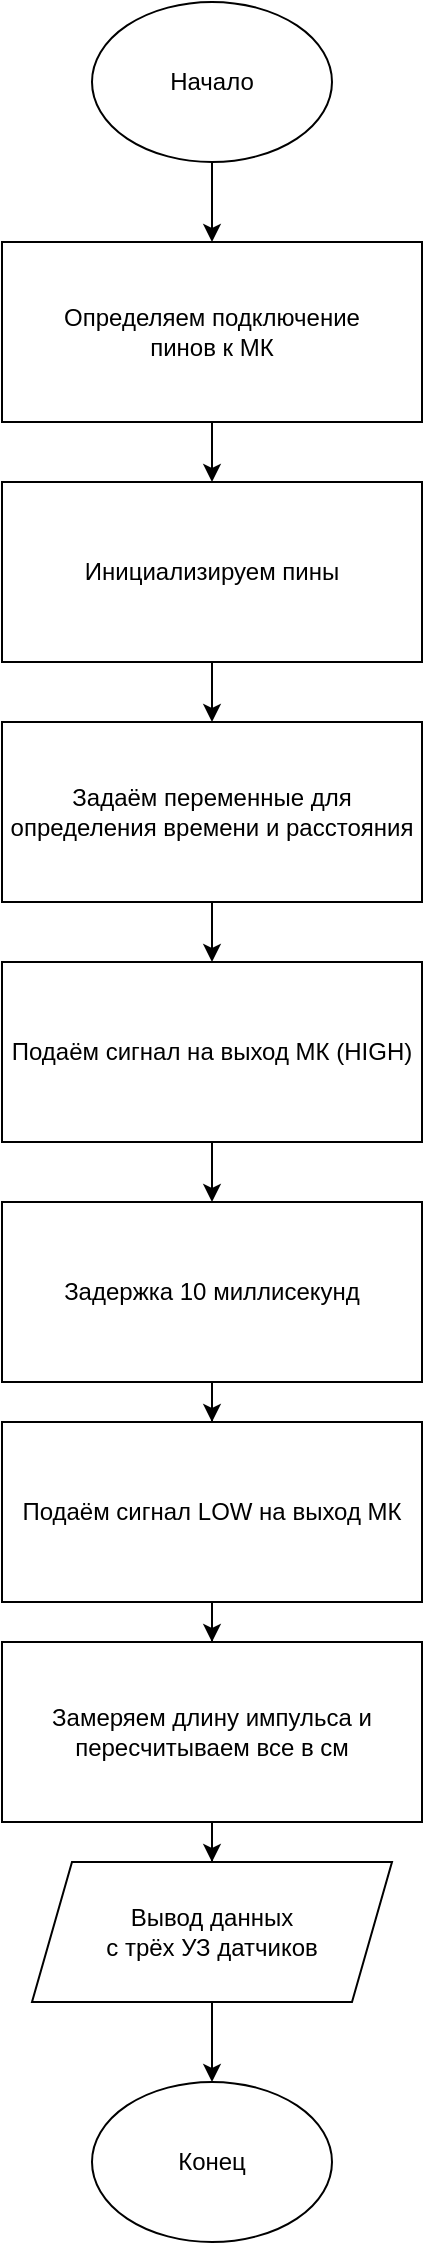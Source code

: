 <mxfile version="20.0.1" type="github">
  <diagram id="-viC0kMm4LhaJpBqiEl6" name="Page-1">
    <mxGraphModel dx="2031" dy="1053" grid="1" gridSize="10" guides="1" tooltips="1" connect="1" arrows="1" fold="1" page="1" pageScale="1" pageWidth="827" pageHeight="1169" math="0" shadow="0">
      <root>
        <mxCell id="0" />
        <mxCell id="1" parent="0" />
        <mxCell id="7HWZvBNkfLHPfYo_Z0tD-20" style="edgeStyle=orthogonalEdgeStyle;rounded=0;orthogonalLoop=1;jettySize=auto;html=1;exitX=0.5;exitY=1;exitDx=0;exitDy=0;" edge="1" parent="1" source="7HWZvBNkfLHPfYo_Z0tD-1" target="7HWZvBNkfLHPfYo_Z0tD-2">
          <mxGeometry relative="1" as="geometry" />
        </mxCell>
        <mxCell id="7HWZvBNkfLHPfYo_Z0tD-1" value="Начало" style="ellipse;whiteSpace=wrap;html=1;" vertex="1" parent="1">
          <mxGeometry x="340" y="30" width="120" height="80" as="geometry" />
        </mxCell>
        <mxCell id="7HWZvBNkfLHPfYo_Z0tD-21" style="edgeStyle=orthogonalEdgeStyle;rounded=0;orthogonalLoop=1;jettySize=auto;html=1;exitX=0.5;exitY=1;exitDx=0;exitDy=0;" edge="1" parent="1" source="7HWZvBNkfLHPfYo_Z0tD-2" target="7HWZvBNkfLHPfYo_Z0tD-3">
          <mxGeometry relative="1" as="geometry" />
        </mxCell>
        <mxCell id="7HWZvBNkfLHPfYo_Z0tD-2" value="Определяем подключение &lt;br&gt;пинов к МК" style="rounded=0;whiteSpace=wrap;html=1;" vertex="1" parent="1">
          <mxGeometry x="295" y="150" width="210" height="90" as="geometry" />
        </mxCell>
        <mxCell id="7HWZvBNkfLHPfYo_Z0tD-22" style="edgeStyle=orthogonalEdgeStyle;rounded=0;orthogonalLoop=1;jettySize=auto;html=1;exitX=0.5;exitY=1;exitDx=0;exitDy=0;" edge="1" parent="1" source="7HWZvBNkfLHPfYo_Z0tD-3" target="7HWZvBNkfLHPfYo_Z0tD-4">
          <mxGeometry relative="1" as="geometry" />
        </mxCell>
        <mxCell id="7HWZvBNkfLHPfYo_Z0tD-3" value="Инициализируем пины" style="rounded=0;whiteSpace=wrap;html=1;" vertex="1" parent="1">
          <mxGeometry x="295" y="270" width="210" height="90" as="geometry" />
        </mxCell>
        <mxCell id="7HWZvBNkfLHPfYo_Z0tD-23" style="edgeStyle=orthogonalEdgeStyle;rounded=0;orthogonalLoop=1;jettySize=auto;html=1;exitX=0.5;exitY=1;exitDx=0;exitDy=0;" edge="1" parent="1" source="7HWZvBNkfLHPfYo_Z0tD-4" target="7HWZvBNkfLHPfYo_Z0tD-5">
          <mxGeometry relative="1" as="geometry" />
        </mxCell>
        <mxCell id="7HWZvBNkfLHPfYo_Z0tD-4" value="Задаём переменные для определения времени и расстояния" style="rounded=0;whiteSpace=wrap;html=1;" vertex="1" parent="1">
          <mxGeometry x="295" y="390" width="210" height="90" as="geometry" />
        </mxCell>
        <mxCell id="7HWZvBNkfLHPfYo_Z0tD-25" style="edgeStyle=orthogonalEdgeStyle;rounded=0;orthogonalLoop=1;jettySize=auto;html=1;" edge="1" parent="1" source="7HWZvBNkfLHPfYo_Z0tD-5" target="7HWZvBNkfLHPfYo_Z0tD-6">
          <mxGeometry relative="1" as="geometry" />
        </mxCell>
        <mxCell id="7HWZvBNkfLHPfYo_Z0tD-5" value="Подаём сигнал на выход МК (HIGH)" style="rounded=0;whiteSpace=wrap;html=1;" vertex="1" parent="1">
          <mxGeometry x="295" y="510" width="210" height="90" as="geometry" />
        </mxCell>
        <mxCell id="7HWZvBNkfLHPfYo_Z0tD-26" style="edgeStyle=orthogonalEdgeStyle;rounded=0;orthogonalLoop=1;jettySize=auto;html=1;" edge="1" parent="1" source="7HWZvBNkfLHPfYo_Z0tD-6" target="7HWZvBNkfLHPfYo_Z0tD-8">
          <mxGeometry relative="1" as="geometry" />
        </mxCell>
        <mxCell id="7HWZvBNkfLHPfYo_Z0tD-6" value="Задержка 10 миллисекунд" style="rounded=0;whiteSpace=wrap;html=1;" vertex="1" parent="1">
          <mxGeometry x="295" y="630" width="210" height="90" as="geometry" />
        </mxCell>
        <mxCell id="7HWZvBNkfLHPfYo_Z0tD-27" style="edgeStyle=orthogonalEdgeStyle;rounded=0;orthogonalLoop=1;jettySize=auto;html=1;" edge="1" parent="1" source="7HWZvBNkfLHPfYo_Z0tD-8" target="7HWZvBNkfLHPfYo_Z0tD-9">
          <mxGeometry relative="1" as="geometry" />
        </mxCell>
        <mxCell id="7HWZvBNkfLHPfYo_Z0tD-8" value="Подаём сигнал LOW на выход МК" style="rounded=0;whiteSpace=wrap;html=1;" vertex="1" parent="1">
          <mxGeometry x="295" y="740" width="210" height="90" as="geometry" />
        </mxCell>
        <mxCell id="7HWZvBNkfLHPfYo_Z0tD-28" style="edgeStyle=orthogonalEdgeStyle;rounded=0;orthogonalLoop=1;jettySize=auto;html=1;" edge="1" parent="1" source="7HWZvBNkfLHPfYo_Z0tD-9" target="7HWZvBNkfLHPfYo_Z0tD-11">
          <mxGeometry relative="1" as="geometry" />
        </mxCell>
        <mxCell id="7HWZvBNkfLHPfYo_Z0tD-9" value="Замеряем длину импульса и&lt;br&gt;пересчитываем все в см" style="rounded=0;whiteSpace=wrap;html=1;" vertex="1" parent="1">
          <mxGeometry x="295" y="850" width="210" height="90" as="geometry" />
        </mxCell>
        <mxCell id="7HWZvBNkfLHPfYo_Z0tD-29" style="edgeStyle=orthogonalEdgeStyle;rounded=0;orthogonalLoop=1;jettySize=auto;html=1;" edge="1" parent="1" source="7HWZvBNkfLHPfYo_Z0tD-11" target="7HWZvBNkfLHPfYo_Z0tD-12">
          <mxGeometry relative="1" as="geometry" />
        </mxCell>
        <mxCell id="7HWZvBNkfLHPfYo_Z0tD-11" value="Вывод данных &lt;br&gt;с трёх УЗ датчиков" style="shape=parallelogram;perimeter=parallelogramPerimeter;whiteSpace=wrap;html=1;fixedSize=1;" vertex="1" parent="1">
          <mxGeometry x="310" y="960" width="180" height="70" as="geometry" />
        </mxCell>
        <mxCell id="7HWZvBNkfLHPfYo_Z0tD-12" value="Конец" style="ellipse;whiteSpace=wrap;html=1;" vertex="1" parent="1">
          <mxGeometry x="340" y="1070" width="120" height="80" as="geometry" />
        </mxCell>
      </root>
    </mxGraphModel>
  </diagram>
</mxfile>
